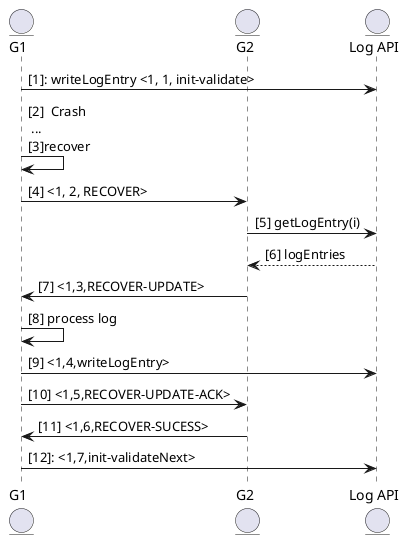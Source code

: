 @startuml

entity "G1" as sg
entity "G2" as rg
entity "Log API" as log


sg->log:  [1]: writeLogEntry <1, 1, init-validate>


sg->sg: [2]  Crash \n ... \n[3]recover

sg->rg: [4] <1, 2, RECOVER>

    rg->log: [5] getLogEntry(i)
        return [6] logEntries
    rg->sg: [7] <1,3,RECOVER-UPDATE>

sg->sg: [8] process log
sg->log: [9] <1,4,writeLogEntry>

sg->rg: [10] <1,5,RECOVER-UPDATE-ACK>
rg -> sg: [11] <1,6,RECOVER-SUCESS>
sg->log: [12]: <1,7,init-validateNext>


@enduml